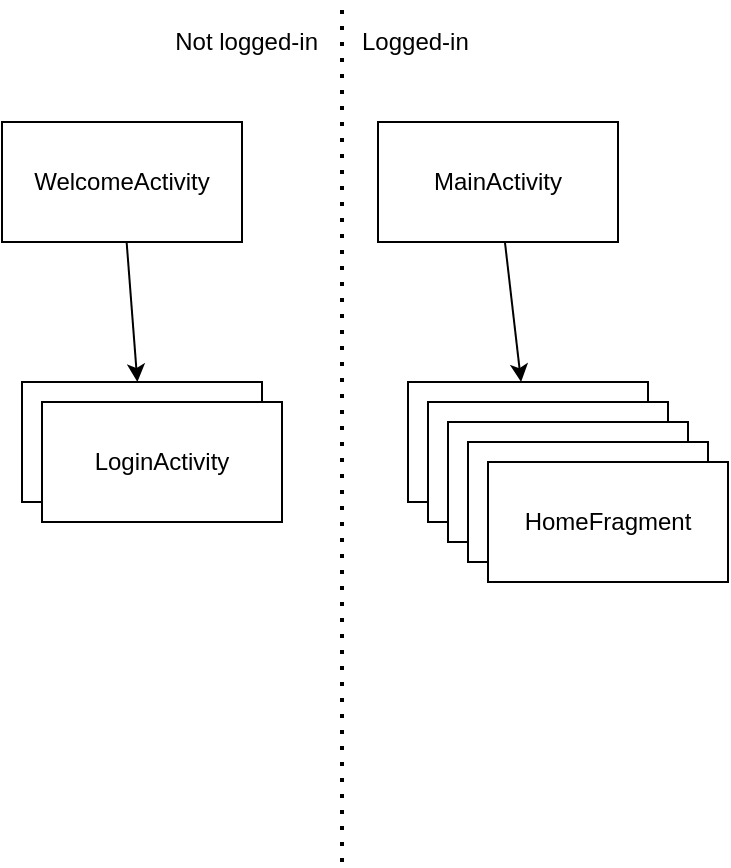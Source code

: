 <mxfile version="13.10.5" type="github">
  <diagram id="vnSreKOgDY3ID4QjmNT7" name="Page-1">
    <mxGraphModel dx="1662" dy="621" grid="1" gridSize="10" guides="1" tooltips="1" connect="1" arrows="1" fold="1" page="1" pageScale="1" pageWidth="850" pageHeight="1100" math="0" shadow="0">
      <root>
        <mxCell id="0" />
        <mxCell id="1" parent="0" />
        <mxCell id="vulZ_JFEH84F024nTpnq-3" value="" style="rounded=0;orthogonalLoop=1;jettySize=auto;html=1;" edge="1" parent="1" source="vulZ_JFEH84F024nTpnq-1" target="vulZ_JFEH84F024nTpnq-2">
          <mxGeometry relative="1" as="geometry" />
        </mxCell>
        <mxCell id="vulZ_JFEH84F024nTpnq-1" value="WelcomeActivity" style="rounded=0;whiteSpace=wrap;html=1;" vertex="1" parent="1">
          <mxGeometry x="150" y="100" width="120" height="60" as="geometry" />
        </mxCell>
        <mxCell id="vulZ_JFEH84F024nTpnq-2" value="" style="whiteSpace=wrap;html=1;rounded=0;" vertex="1" parent="1">
          <mxGeometry x="160" y="230" width="120" height="60" as="geometry" />
        </mxCell>
        <mxCell id="vulZ_JFEH84F024nTpnq-8" value="" style="edgeStyle=none;rounded=0;orthogonalLoop=1;jettySize=auto;html=1;" edge="1" parent="1" source="vulZ_JFEH84F024nTpnq-4" target="vulZ_JFEH84F024nTpnq-7">
          <mxGeometry relative="1" as="geometry" />
        </mxCell>
        <mxCell id="vulZ_JFEH84F024nTpnq-4" value="MainActivity" style="whiteSpace=wrap;html=1;rounded=0;" vertex="1" parent="1">
          <mxGeometry x="338" y="100" width="120" height="60" as="geometry" />
        </mxCell>
        <mxCell id="vulZ_JFEH84F024nTpnq-6" value="LoginActivity" style="whiteSpace=wrap;html=1;rounded=0;" vertex="1" parent="1">
          <mxGeometry x="170" y="240" width="120" height="60" as="geometry" />
        </mxCell>
        <mxCell id="vulZ_JFEH84F024nTpnq-7" value="" style="whiteSpace=wrap;html=1;rounded=0;" vertex="1" parent="1">
          <mxGeometry x="353" y="230" width="120" height="60" as="geometry" />
        </mxCell>
        <mxCell id="vulZ_JFEH84F024nTpnq-9" value="" style="whiteSpace=wrap;html=1;rounded=0;" vertex="1" parent="1">
          <mxGeometry x="363" y="240" width="120" height="60" as="geometry" />
        </mxCell>
        <mxCell id="vulZ_JFEH84F024nTpnq-10" value="" style="whiteSpace=wrap;html=1;rounded=0;" vertex="1" parent="1">
          <mxGeometry x="373" y="250" width="120" height="60" as="geometry" />
        </mxCell>
        <mxCell id="vulZ_JFEH84F024nTpnq-11" value="" style="whiteSpace=wrap;html=1;rounded=0;" vertex="1" parent="1">
          <mxGeometry x="383" y="260" width="120" height="60" as="geometry" />
        </mxCell>
        <mxCell id="vulZ_JFEH84F024nTpnq-12" value="HomeFragment" style="whiteSpace=wrap;html=1;rounded=0;" vertex="1" parent="1">
          <mxGeometry x="393" y="270" width="120" height="60" as="geometry" />
        </mxCell>
        <mxCell id="vulZ_JFEH84F024nTpnq-15" value="" style="endArrow=none;dashed=1;html=1;dashPattern=1 3;strokeWidth=2;" edge="1" parent="1">
          <mxGeometry width="50" height="50" relative="1" as="geometry">
            <mxPoint x="320" y="470" as="sourcePoint" />
            <mxPoint x="320" y="40" as="targetPoint" />
          </mxGeometry>
        </mxCell>
        <mxCell id="vulZ_JFEH84F024nTpnq-16" value="&lt;div align=&quot;right&quot;&gt;Not logged-in&lt;br&gt;&lt;/div&gt;" style="text;html=1;strokeColor=none;fillColor=none;align=right;verticalAlign=middle;whiteSpace=wrap;rounded=0;" vertex="1" parent="1">
          <mxGeometry x="180" y="50" width="130" height="20" as="geometry" />
        </mxCell>
        <mxCell id="vulZ_JFEH84F024nTpnq-17" value="&lt;div align=&quot;left&quot;&gt;Logged-in&lt;/div&gt;" style="text;html=1;strokeColor=none;fillColor=none;align=left;verticalAlign=middle;whiteSpace=wrap;rounded=0;" vertex="1" parent="1">
          <mxGeometry x="328" y="50" width="130" height="20" as="geometry" />
        </mxCell>
      </root>
    </mxGraphModel>
  </diagram>
</mxfile>
